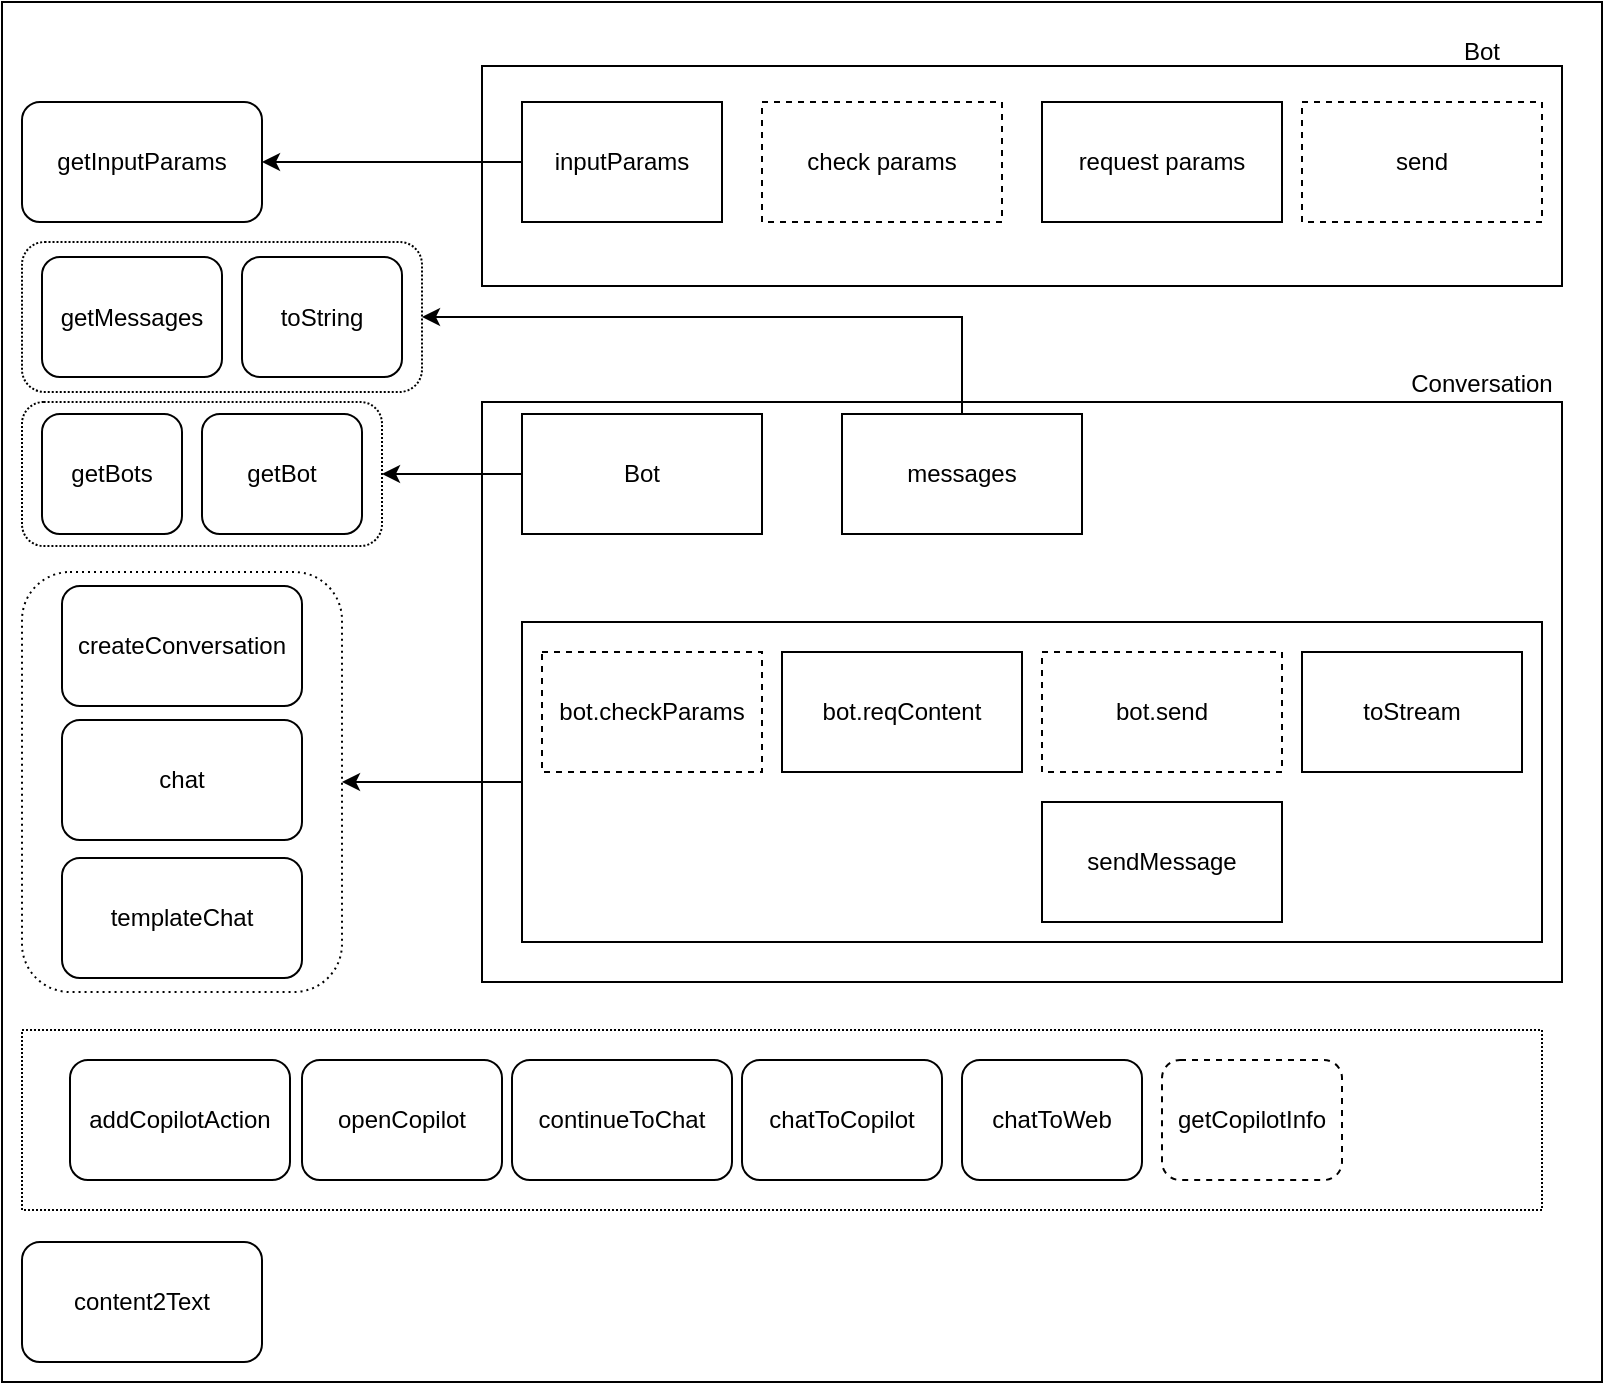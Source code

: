 <mxfile version="24.6.5" type="github">
  <diagram name="第 1 页" id="TIvUaM3djEZLlQsXNVwl">
    <mxGraphModel dx="946" dy="618" grid="1" gridSize="10" guides="1" tooltips="1" connect="1" arrows="1" fold="1" page="1" pageScale="1" pageWidth="5000" pageHeight="5000" math="0" shadow="0">
      <root>
        <mxCell id="0" />
        <mxCell id="1" parent="0" />
        <mxCell id="LlAt9Zetxjs8204ZaU9U-20" value="" style="rounded=0;whiteSpace=wrap;html=1;" vertex="1" parent="1">
          <mxGeometry x="660" y="510" width="800" height="690" as="geometry" />
        </mxCell>
        <mxCell id="LlAt9Zetxjs8204ZaU9U-56" value="" style="group" vertex="1" connectable="0" parent="1">
          <mxGeometry x="900" y="686" width="540" height="314" as="geometry" />
        </mxCell>
        <mxCell id="LlAt9Zetxjs8204ZaU9U-29" value="" style="rounded=0;whiteSpace=wrap;html=1;" vertex="1" parent="LlAt9Zetxjs8204ZaU9U-56">
          <mxGeometry y="24" width="540" height="290" as="geometry" />
        </mxCell>
        <mxCell id="LlAt9Zetxjs8204ZaU9U-55" value="Conversation" style="text;html=1;align=center;verticalAlign=middle;whiteSpace=wrap;rounded=0;" vertex="1" parent="LlAt9Zetxjs8204ZaU9U-56">
          <mxGeometry x="470" width="60" height="30" as="geometry" />
        </mxCell>
        <mxCell id="LlAt9Zetxjs8204ZaU9U-54" value="" style="group" vertex="1" connectable="0" parent="1">
          <mxGeometry x="900" y="520" width="540" height="132" as="geometry" />
        </mxCell>
        <mxCell id="LlAt9Zetxjs8204ZaU9U-24" value="" style="rounded=0;whiteSpace=wrap;html=1;" vertex="1" parent="LlAt9Zetxjs8204ZaU9U-54">
          <mxGeometry y="22" width="540" height="110" as="geometry" />
        </mxCell>
        <mxCell id="LlAt9Zetxjs8204ZaU9U-53" value="Bot" style="text;html=1;align=center;verticalAlign=middle;whiteSpace=wrap;rounded=0;" vertex="1" parent="LlAt9Zetxjs8204ZaU9U-54">
          <mxGeometry x="470" width="60" height="30" as="geometry" />
        </mxCell>
        <mxCell id="LlAt9Zetxjs8204ZaU9U-38" value="" style="rounded=0;whiteSpace=wrap;html=1;dashed=1;dashPattern=1 1;" vertex="1" parent="1">
          <mxGeometry x="670" y="1024" width="760" height="90" as="geometry" />
        </mxCell>
        <mxCell id="LlAt9Zetxjs8204ZaU9U-3" value="getInputParams" style="rounded=1;whiteSpace=wrap;fontColor=default;labelBackgroundColor=default;" vertex="1" parent="1">
          <mxGeometry x="670" y="560" width="120" height="60" as="geometry" />
        </mxCell>
        <mxCell id="LlAt9Zetxjs8204ZaU9U-12" value="addCopilotAction" style="rounded=1;whiteSpace=wrap;fontColor=default;labelBackgroundColor=default;" vertex="1" parent="1">
          <mxGeometry x="694" y="1039" width="110" height="60" as="geometry" />
        </mxCell>
        <mxCell id="LlAt9Zetxjs8204ZaU9U-13" value="openCopilot" style="rounded=1;whiteSpace=wrap;fontColor=default;labelBackgroundColor=default;" vertex="1" parent="1">
          <mxGeometry x="810" y="1039" width="100" height="60" as="geometry" />
        </mxCell>
        <mxCell id="LlAt9Zetxjs8204ZaU9U-14" value="continueToChat" style="rounded=1;whiteSpace=wrap;fontColor=default;labelBackgroundColor=default;" vertex="1" parent="1">
          <mxGeometry x="915" y="1039" width="110" height="60" as="geometry" />
        </mxCell>
        <mxCell id="LlAt9Zetxjs8204ZaU9U-15" value="chatToCopilot" style="rounded=1;whiteSpace=wrap;fontColor=default;labelBackgroundColor=default;" vertex="1" parent="1">
          <mxGeometry x="1030" y="1039" width="100" height="60" as="geometry" />
        </mxCell>
        <mxCell id="LlAt9Zetxjs8204ZaU9U-16" value="chatToWeb" style="rounded=1;whiteSpace=wrap;fontColor=default;labelBackgroundColor=default;" vertex="1" parent="1">
          <mxGeometry x="1140" y="1039" width="90" height="60" as="geometry" />
        </mxCell>
        <mxCell id="LlAt9Zetxjs8204ZaU9U-17" value="content2Text" style="rounded=1;whiteSpace=wrap;fontColor=default;labelBackgroundColor=default;" vertex="1" parent="1">
          <mxGeometry x="670" y="1130" width="120" height="60" as="geometry" />
        </mxCell>
        <mxCell id="LlAt9Zetxjs8204ZaU9U-43" style="edgeStyle=orthogonalEdgeStyle;rounded=0;orthogonalLoop=1;jettySize=auto;html=1;exitX=0;exitY=0.5;exitDx=0;exitDy=0;entryX=1;entryY=0.5;entryDx=0;entryDy=0;" edge="1" parent="1" source="LlAt9Zetxjs8204ZaU9U-25" target="LlAt9Zetxjs8204ZaU9U-3">
          <mxGeometry relative="1" as="geometry" />
        </mxCell>
        <mxCell id="LlAt9Zetxjs8204ZaU9U-25" value="inputParams" style="rounded=0;whiteSpace=wrap;html=1;" vertex="1" parent="1">
          <mxGeometry x="920" y="560" width="100" height="60" as="geometry" />
        </mxCell>
        <mxCell id="LlAt9Zetxjs8204ZaU9U-26" value="check params" style="rounded=0;whiteSpace=wrap;html=1;dashed=1;" vertex="1" parent="1">
          <mxGeometry x="1040" y="560" width="120" height="60" as="geometry" />
        </mxCell>
        <mxCell id="LlAt9Zetxjs8204ZaU9U-27" value="request params" style="rounded=0;whiteSpace=wrap;html=1;" vertex="1" parent="1">
          <mxGeometry x="1180" y="560" width="120" height="60" as="geometry" />
        </mxCell>
        <mxCell id="LlAt9Zetxjs8204ZaU9U-28" value="send" style="rounded=0;whiteSpace=wrap;html=1;dashed=1;" vertex="1" parent="1">
          <mxGeometry x="1310" y="560" width="120" height="60" as="geometry" />
        </mxCell>
        <mxCell id="LlAt9Zetxjs8204ZaU9U-51" style="edgeStyle=orthogonalEdgeStyle;rounded=0;orthogonalLoop=1;jettySize=auto;html=1;exitX=0;exitY=0.5;exitDx=0;exitDy=0;entryX=1;entryY=0.5;entryDx=0;entryDy=0;" edge="1" parent="1" source="LlAt9Zetxjs8204ZaU9U-30" target="LlAt9Zetxjs8204ZaU9U-48">
          <mxGeometry relative="1" as="geometry" />
        </mxCell>
        <mxCell id="LlAt9Zetxjs8204ZaU9U-30" value="Bot" style="rounded=0;whiteSpace=wrap;html=1;" vertex="1" parent="1">
          <mxGeometry x="920" y="716" width="120" height="60" as="geometry" />
        </mxCell>
        <mxCell id="LlAt9Zetxjs8204ZaU9U-52" style="edgeStyle=orthogonalEdgeStyle;rounded=0;orthogonalLoop=1;jettySize=auto;html=1;exitX=0.5;exitY=0;exitDx=0;exitDy=0;entryX=1;entryY=0.5;entryDx=0;entryDy=0;" edge="1" parent="1" source="LlAt9Zetxjs8204ZaU9U-31" target="LlAt9Zetxjs8204ZaU9U-46">
          <mxGeometry relative="1" as="geometry" />
        </mxCell>
        <mxCell id="LlAt9Zetxjs8204ZaU9U-31" value="messages" style="rounded=0;whiteSpace=wrap;html=1;" vertex="1" parent="1">
          <mxGeometry x="1080" y="716" width="120" height="60" as="geometry" />
        </mxCell>
        <mxCell id="LlAt9Zetxjs8204ZaU9U-40" style="edgeStyle=orthogonalEdgeStyle;rounded=0;orthogonalLoop=1;jettySize=auto;html=1;exitX=0;exitY=0.5;exitDx=0;exitDy=0;entryX=1;entryY=0.5;entryDx=0;entryDy=0;" edge="1" parent="1" source="LlAt9Zetxjs8204ZaU9U-32" target="LlAt9Zetxjs8204ZaU9U-39">
          <mxGeometry relative="1" as="geometry" />
        </mxCell>
        <mxCell id="LlAt9Zetxjs8204ZaU9U-32" value="" style="rounded=0;whiteSpace=wrap;html=1;" vertex="1" parent="1">
          <mxGeometry x="920" y="820" width="510" height="160" as="geometry" />
        </mxCell>
        <mxCell id="LlAt9Zetxjs8204ZaU9U-33" value="bot.reqContent" style="rounded=0;whiteSpace=wrap;html=1;" vertex="1" parent="1">
          <mxGeometry x="1050" y="835" width="120" height="60" as="geometry" />
        </mxCell>
        <mxCell id="LlAt9Zetxjs8204ZaU9U-34" value="bot.checkParams" style="rounded=0;whiteSpace=wrap;html=1;dashed=1;" vertex="1" parent="1">
          <mxGeometry x="930" y="835" width="110" height="60" as="geometry" />
        </mxCell>
        <mxCell id="LlAt9Zetxjs8204ZaU9U-35" value="bot.send" style="rounded=0;whiteSpace=wrap;html=1;dashed=1;" vertex="1" parent="1">
          <mxGeometry x="1180" y="835" width="120" height="60" as="geometry" />
        </mxCell>
        <mxCell id="LlAt9Zetxjs8204ZaU9U-36" value="toStream" style="rounded=0;whiteSpace=wrap;html=1;" vertex="1" parent="1">
          <mxGeometry x="1310" y="835" width="110" height="60" as="geometry" />
        </mxCell>
        <mxCell id="LlAt9Zetxjs8204ZaU9U-37" value="sendMessage" style="rounded=0;whiteSpace=wrap;html=1;" vertex="1" parent="1">
          <mxGeometry x="1180" y="910" width="120" height="60" as="geometry" />
        </mxCell>
        <mxCell id="LlAt9Zetxjs8204ZaU9U-44" value="getCopilotInfo" style="rounded=1;whiteSpace=wrap;fontColor=default;labelBackgroundColor=default;dashed=1;" vertex="1" parent="1">
          <mxGeometry x="1240" y="1039" width="90" height="60" as="geometry" />
        </mxCell>
        <mxCell id="LlAt9Zetxjs8204ZaU9U-45" value="" style="group" vertex="1" connectable="0" parent="1">
          <mxGeometry x="670" y="795" width="160" height="210" as="geometry" />
        </mxCell>
        <mxCell id="LlAt9Zetxjs8204ZaU9U-39" value="" style="rounded=1;whiteSpace=wrap;html=1;fillColor=default;dashed=1;dashPattern=1 2;" vertex="1" parent="LlAt9Zetxjs8204ZaU9U-45">
          <mxGeometry width="160" height="210" as="geometry" />
        </mxCell>
        <mxCell id="LlAt9Zetxjs8204ZaU9U-9" value="createConversation" style="rounded=1;whiteSpace=wrap;fontColor=default;labelBackgroundColor=default;" vertex="1" parent="LlAt9Zetxjs8204ZaU9U-45">
          <mxGeometry x="20" y="7" width="120" height="60" as="geometry" />
        </mxCell>
        <mxCell id="LlAt9Zetxjs8204ZaU9U-10" value="chat" style="rounded=1;whiteSpace=wrap;fontColor=default;labelBackgroundColor=default;" vertex="1" parent="LlAt9Zetxjs8204ZaU9U-45">
          <mxGeometry x="20" y="74" width="120" height="60" as="geometry" />
        </mxCell>
        <mxCell id="LlAt9Zetxjs8204ZaU9U-11" value="templateChat" style="rounded=1;whiteSpace=wrap;fontColor=default;labelBackgroundColor=default;" vertex="1" parent="LlAt9Zetxjs8204ZaU9U-45">
          <mxGeometry x="20" y="143" width="120" height="60" as="geometry" />
        </mxCell>
        <mxCell id="LlAt9Zetxjs8204ZaU9U-47" value="" style="group" vertex="1" connectable="0" parent="1">
          <mxGeometry x="670" y="630" width="200" height="75" as="geometry" />
        </mxCell>
        <mxCell id="LlAt9Zetxjs8204ZaU9U-46" value="" style="rounded=1;whiteSpace=wrap;html=1;fillColor=none;dashed=1;dashPattern=1 1;" vertex="1" parent="LlAt9Zetxjs8204ZaU9U-47">
          <mxGeometry width="200" height="75" as="geometry" />
        </mxCell>
        <mxCell id="LlAt9Zetxjs8204ZaU9U-5" value="getMessages" style="rounded=1;whiteSpace=wrap;fontColor=default;labelBackgroundColor=default;" vertex="1" parent="LlAt9Zetxjs8204ZaU9U-47">
          <mxGeometry x="10" y="7.5" width="90" height="60" as="geometry" />
        </mxCell>
        <mxCell id="LlAt9Zetxjs8204ZaU9U-6" value="toString" style="rounded=1;whiteSpace=wrap;fontColor=default;labelBackgroundColor=default;" vertex="1" parent="LlAt9Zetxjs8204ZaU9U-47">
          <mxGeometry x="110" y="7.5" width="80" height="60" as="geometry" />
        </mxCell>
        <mxCell id="LlAt9Zetxjs8204ZaU9U-49" value="" style="group;dashed=1;dashPattern=1 1;" vertex="1" connectable="0" parent="1">
          <mxGeometry x="670" y="710" width="180" height="72" as="geometry" />
        </mxCell>
        <mxCell id="LlAt9Zetxjs8204ZaU9U-48" value="" style="rounded=1;whiteSpace=wrap;html=1;fillColor=none;dashed=1;dashPattern=1 1;" vertex="1" parent="LlAt9Zetxjs8204ZaU9U-49">
          <mxGeometry width="180" height="72" as="geometry" />
        </mxCell>
        <mxCell id="LlAt9Zetxjs8204ZaU9U-7" value="getBots" style="rounded=1;whiteSpace=wrap;fontColor=default;labelBackgroundColor=default;" vertex="1" parent="LlAt9Zetxjs8204ZaU9U-49">
          <mxGeometry x="10" y="6" width="70" height="60" as="geometry" />
        </mxCell>
        <mxCell id="LlAt9Zetxjs8204ZaU9U-8" value="getBot" style="rounded=1;whiteSpace=wrap;fontColor=default;labelBackgroundColor=default;" vertex="1" parent="LlAt9Zetxjs8204ZaU9U-49">
          <mxGeometry x="90" y="6" width="80" height="60" as="geometry" />
        </mxCell>
      </root>
    </mxGraphModel>
  </diagram>
</mxfile>
